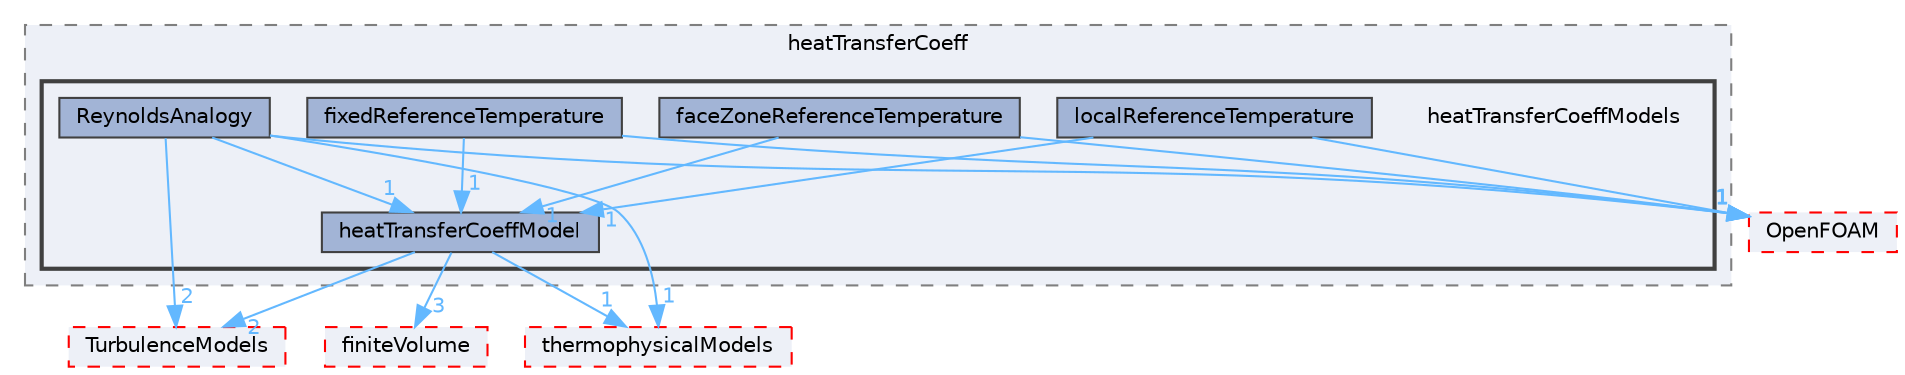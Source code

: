 digraph "src/functionObjects/field/heatTransferCoeff/heatTransferCoeffModels"
{
 // LATEX_PDF_SIZE
  bgcolor="transparent";
  edge [fontname=Helvetica,fontsize=10,labelfontname=Helvetica,labelfontsize=10];
  node [fontname=Helvetica,fontsize=10,shape=box,height=0.2,width=0.4];
  compound=true
  subgraph clusterdir_9552cb15ca6ddce8f6b0f61601ece7d9 {
    graph [ bgcolor="#edf0f7", pencolor="grey50", label="heatTransferCoeff", fontname=Helvetica,fontsize=10 style="filled,dashed", URL="dir_9552cb15ca6ddce8f6b0f61601ece7d9.html",tooltip=""]
  subgraph clusterdir_23d2302e12169e011868a0ab3a02c4f6 {
    graph [ bgcolor="#edf0f7", pencolor="grey25", label="", fontname=Helvetica,fontsize=10 style="filled,bold", URL="dir_23d2302e12169e011868a0ab3a02c4f6.html",tooltip=""]
    dir_23d2302e12169e011868a0ab3a02c4f6 [shape=plaintext, label="heatTransferCoeffModels"];
  dir_3458023a3d6436e12fe28e36e2488911 [label="faceZoneReferenceTemperature", fillcolor="#a2b4d6", color="grey25", style="filled", URL="dir_3458023a3d6436e12fe28e36e2488911.html",tooltip=""];
  dir_c970edaad0284c8ffc454b7881087739 [label="fixedReferenceTemperature", fillcolor="#a2b4d6", color="grey25", style="filled", URL="dir_c970edaad0284c8ffc454b7881087739.html",tooltip=""];
  dir_39c0ed5b8f0456308ca476bec3227514 [label="heatTransferCoeffModel", fillcolor="#a2b4d6", color="grey25", style="filled", URL="dir_39c0ed5b8f0456308ca476bec3227514.html",tooltip=""];
  dir_5dba8e8e2d09f3b816825a266ba5b4d1 [label="localReferenceTemperature", fillcolor="#a2b4d6", color="grey25", style="filled", URL="dir_5dba8e8e2d09f3b816825a266ba5b4d1.html",tooltip=""];
  dir_7e3244b25b1224ac5a8c8c0176e0ce47 [label="ReynoldsAnalogy", fillcolor="#a2b4d6", color="grey25", style="filled", URL="dir_7e3244b25b1224ac5a8c8c0176e0ce47.html",tooltip=""];
  }
  }
  dir_1eda626aeac0f0ad2848c36acaa5d501 [label="TurbulenceModels", fillcolor="#edf0f7", color="red", style="filled,dashed", URL="dir_1eda626aeac0f0ad2848c36acaa5d501.html",tooltip=""];
  dir_2778d089ec5c4f66810b11f753867003 [label="thermophysicalModels", fillcolor="#edf0f7", color="red", style="filled,dashed", URL="dir_2778d089ec5c4f66810b11f753867003.html",tooltip=""];
  dir_9bd15774b555cf7259a6fa18f99fe99b [label="finiteVolume", fillcolor="#edf0f7", color="red", style="filled,dashed", URL="dir_9bd15774b555cf7259a6fa18f99fe99b.html",tooltip=""];
  dir_c5473ff19b20e6ec4dfe5c310b3778a8 [label="OpenFOAM", fillcolor="#edf0f7", color="red", style="filled,dashed", URL="dir_c5473ff19b20e6ec4dfe5c310b3778a8.html",tooltip=""];
  dir_3458023a3d6436e12fe28e36e2488911->dir_39c0ed5b8f0456308ca476bec3227514 [headlabel="1", labeldistance=1.5 headhref="dir_001275_001714.html" href="dir_001275_001714.html" color="steelblue1" fontcolor="steelblue1"];
  dir_3458023a3d6436e12fe28e36e2488911->dir_c5473ff19b20e6ec4dfe5c310b3778a8 [headlabel="1", labeldistance=1.5 headhref="dir_001275_002695.html" href="dir_001275_002695.html" color="steelblue1" fontcolor="steelblue1"];
  dir_c970edaad0284c8ffc454b7881087739->dir_39c0ed5b8f0456308ca476bec3227514 [headlabel="1", labeldistance=1.5 headhref="dir_001418_001714.html" href="dir_001418_001714.html" color="steelblue1" fontcolor="steelblue1"];
  dir_c970edaad0284c8ffc454b7881087739->dir_c5473ff19b20e6ec4dfe5c310b3778a8 [headlabel="1", labeldistance=1.5 headhref="dir_001418_002695.html" href="dir_001418_002695.html" color="steelblue1" fontcolor="steelblue1"];
  dir_39c0ed5b8f0456308ca476bec3227514->dir_1eda626aeac0f0ad2848c36acaa5d501 [headlabel="2", labeldistance=1.5 headhref="dir_001714_004143.html" href="dir_001714_004143.html" color="steelblue1" fontcolor="steelblue1"];
  dir_39c0ed5b8f0456308ca476bec3227514->dir_2778d089ec5c4f66810b11f753867003 [headlabel="1", labeldistance=1.5 headhref="dir_001714_004022.html" href="dir_001714_004022.html" color="steelblue1" fontcolor="steelblue1"];
  dir_39c0ed5b8f0456308ca476bec3227514->dir_9bd15774b555cf7259a6fa18f99fe99b [headlabel="3", labeldistance=1.5 headhref="dir_001714_001387.html" href="dir_001714_001387.html" color="steelblue1" fontcolor="steelblue1"];
  dir_5dba8e8e2d09f3b816825a266ba5b4d1->dir_39c0ed5b8f0456308ca476bec3227514 [headlabel="1", labeldistance=1.5 headhref="dir_002255_001714.html" href="dir_002255_001714.html" color="steelblue1" fontcolor="steelblue1"];
  dir_5dba8e8e2d09f3b816825a266ba5b4d1->dir_c5473ff19b20e6ec4dfe5c310b3778a8 [headlabel="1", labeldistance=1.5 headhref="dir_002255_002695.html" href="dir_002255_002695.html" color="steelblue1" fontcolor="steelblue1"];
  dir_7e3244b25b1224ac5a8c8c0176e0ce47->dir_1eda626aeac0f0ad2848c36acaa5d501 [headlabel="2", labeldistance=1.5 headhref="dir_003335_004143.html" href="dir_003335_004143.html" color="steelblue1" fontcolor="steelblue1"];
  dir_7e3244b25b1224ac5a8c8c0176e0ce47->dir_2778d089ec5c4f66810b11f753867003 [headlabel="1", labeldistance=1.5 headhref="dir_003335_004022.html" href="dir_003335_004022.html" color="steelblue1" fontcolor="steelblue1"];
  dir_7e3244b25b1224ac5a8c8c0176e0ce47->dir_39c0ed5b8f0456308ca476bec3227514 [headlabel="1", labeldistance=1.5 headhref="dir_003335_001714.html" href="dir_003335_001714.html" color="steelblue1" fontcolor="steelblue1"];
  dir_7e3244b25b1224ac5a8c8c0176e0ce47->dir_c5473ff19b20e6ec4dfe5c310b3778a8 [headlabel="1", labeldistance=1.5 headhref="dir_003335_002695.html" href="dir_003335_002695.html" color="steelblue1" fontcolor="steelblue1"];
}
